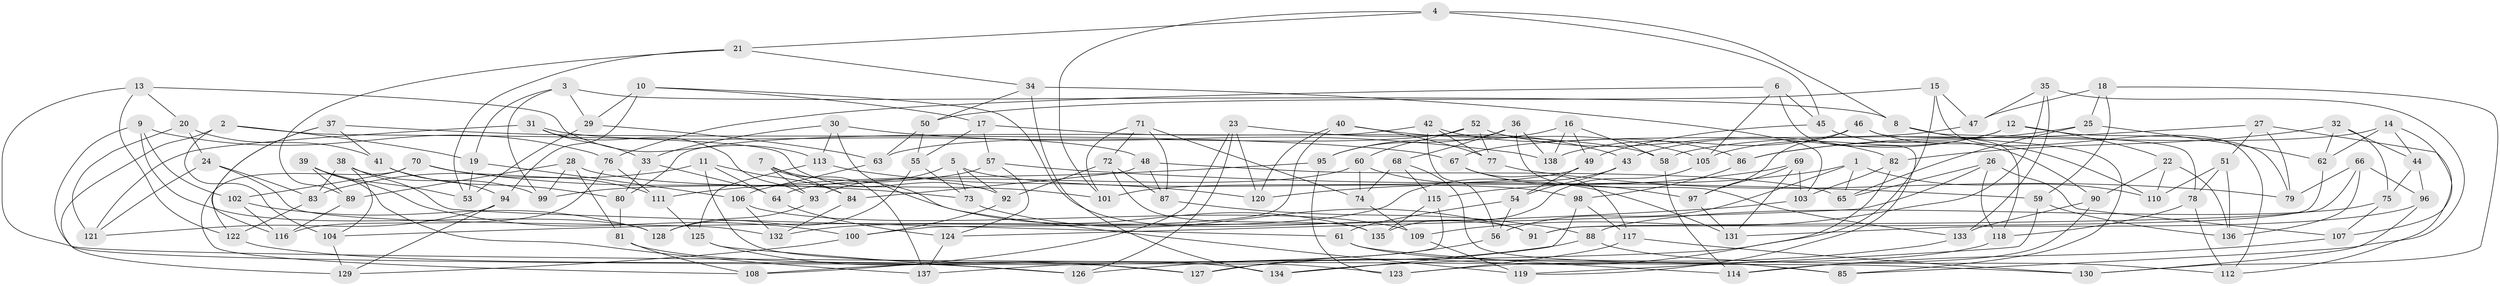 // Generated by graph-tools (version 1.1) at 2025/16/03/09/25 04:16:36]
// undirected, 138 vertices, 276 edges
graph export_dot {
graph [start="1"]
  node [color=gray90,style=filled];
  1;
  2;
  3;
  4;
  5;
  6;
  7;
  8;
  9;
  10;
  11;
  12;
  13;
  14;
  15;
  16;
  17;
  18;
  19;
  20;
  21;
  22;
  23;
  24;
  25;
  26;
  27;
  28;
  29;
  30;
  31;
  32;
  33;
  34;
  35;
  36;
  37;
  38;
  39;
  40;
  41;
  42;
  43;
  44;
  45;
  46;
  47;
  48;
  49;
  50;
  51;
  52;
  53;
  54;
  55;
  56;
  57;
  58;
  59;
  60;
  61;
  62;
  63;
  64;
  65;
  66;
  67;
  68;
  69;
  70;
  71;
  72;
  73;
  74;
  75;
  76;
  77;
  78;
  79;
  80;
  81;
  82;
  83;
  84;
  85;
  86;
  87;
  88;
  89;
  90;
  91;
  92;
  93;
  94;
  95;
  96;
  97;
  98;
  99;
  100;
  101;
  102;
  103;
  104;
  105;
  106;
  107;
  108;
  109;
  110;
  111;
  112;
  113;
  114;
  115;
  116;
  117;
  118;
  119;
  120;
  121;
  122;
  123;
  124;
  125;
  126;
  127;
  128;
  129;
  130;
  131;
  132;
  133;
  134;
  135;
  136;
  137;
  138;
  1 -- 56;
  1 -- 115;
  1 -- 110;
  1 -- 65;
  2 -- 129;
  2 -- 19;
  2 -- 104;
  2 -- 92;
  3 -- 8;
  3 -- 99;
  3 -- 29;
  3 -- 19;
  4 -- 8;
  4 -- 101;
  4 -- 21;
  4 -- 45;
  5 -- 93;
  5 -- 98;
  5 -- 73;
  5 -- 92;
  6 -- 76;
  6 -- 105;
  6 -- 45;
  6 -- 119;
  7 -- 137;
  7 -- 93;
  7 -- 135;
  7 -- 84;
  8 -- 78;
  8 -- 85;
  9 -- 76;
  9 -- 127;
  9 -- 102;
  9 -- 128;
  10 -- 29;
  10 -- 91;
  10 -- 94;
  10 -- 17;
  11 -- 64;
  11 -- 123;
  11 -- 83;
  11 -- 84;
  12 -- 105;
  12 -- 43;
  12 -- 22;
  12 -- 79;
  13 -- 20;
  13 -- 122;
  13 -- 130;
  13 -- 113;
  14 -- 62;
  14 -- 44;
  14 -- 107;
  14 -- 58;
  15 -- 108;
  15 -- 47;
  15 -- 112;
  15 -- 50;
  16 -- 95;
  16 -- 58;
  16 -- 138;
  16 -- 49;
  17 -- 57;
  17 -- 55;
  17 -- 58;
  18 -- 130;
  18 -- 25;
  18 -- 47;
  18 -- 59;
  19 -- 53;
  19 -- 106;
  20 -- 121;
  20 -- 24;
  20 -- 41;
  21 -- 89;
  21 -- 34;
  21 -- 53;
  22 -- 136;
  22 -- 90;
  22 -- 110;
  23 -- 43;
  23 -- 108;
  23 -- 126;
  23 -- 120;
  24 -- 121;
  24 -- 83;
  24 -- 132;
  25 -- 62;
  25 -- 65;
  25 -- 86;
  26 -- 107;
  26 -- 65;
  26 -- 124;
  26 -- 118;
  27 -- 79;
  27 -- 112;
  27 -- 51;
  27 -- 86;
  28 -- 89;
  28 -- 101;
  28 -- 81;
  28 -- 99;
  29 -- 53;
  29 -- 63;
  30 -- 138;
  30 -- 119;
  30 -- 113;
  30 -- 33;
  31 -- 48;
  31 -- 93;
  31 -- 33;
  31 -- 121;
  32 -- 75;
  32 -- 44;
  32 -- 62;
  32 -- 82;
  33 -- 64;
  33 -- 80;
  34 -- 103;
  34 -- 50;
  34 -- 134;
  35 -- 85;
  35 -- 47;
  35 -- 109;
  35 -- 133;
  36 -- 68;
  36 -- 138;
  36 -- 95;
  36 -- 133;
  37 -- 67;
  37 -- 122;
  37 -- 41;
  37 -- 116;
  38 -- 99;
  38 -- 104;
  38 -- 83;
  38 -- 61;
  39 -- 89;
  39 -- 137;
  39 -- 100;
  39 -- 53;
  40 -- 120;
  40 -- 100;
  40 -- 77;
  40 -- 105;
  41 -- 94;
  41 -- 80;
  42 -- 77;
  42 -- 86;
  42 -- 56;
  42 -- 80;
  43 -- 54;
  43 -- 132;
  44 -- 75;
  44 -- 96;
  45 -- 90;
  45 -- 49;
  46 -- 110;
  46 -- 97;
  46 -- 118;
  46 -- 138;
  47 -- 67;
  48 -- 87;
  48 -- 65;
  48 -- 84;
  49 -- 101;
  49 -- 54;
  50 -- 63;
  50 -- 55;
  51 -- 78;
  51 -- 110;
  51 -- 136;
  52 -- 82;
  52 -- 63;
  52 -- 60;
  52 -- 77;
  54 -- 56;
  54 -- 61;
  55 -- 128;
  55 -- 73;
  56 -- 127;
  57 -- 99;
  57 -- 124;
  57 -- 59;
  58 -- 114;
  59 -- 136;
  59 -- 119;
  60 -- 131;
  60 -- 64;
  60 -- 74;
  61 -- 85;
  61 -- 114;
  62 -- 91;
  63 -- 106;
  64 -- 124;
  66 -- 96;
  66 -- 79;
  66 -- 136;
  66 -- 91;
  67 -- 97;
  67 -- 117;
  68 -- 85;
  68 -- 74;
  68 -- 115;
  69 -- 131;
  69 -- 103;
  69 -- 97;
  69 -- 120;
  70 -- 102;
  70 -- 73;
  70 -- 108;
  70 -- 111;
  71 -- 87;
  71 -- 74;
  71 -- 101;
  71 -- 72;
  72 -- 87;
  72 -- 135;
  72 -- 92;
  73 -- 91;
  74 -- 109;
  75 -- 107;
  75 -- 88;
  76 -- 116;
  76 -- 111;
  77 -- 79;
  78 -- 112;
  78 -- 118;
  80 -- 81;
  81 -- 134;
  81 -- 108;
  82 -- 103;
  82 -- 127;
  83 -- 122;
  84 -- 132;
  86 -- 98;
  87 -- 88;
  88 -- 126;
  88 -- 112;
  89 -- 116;
  90 -- 133;
  90 -- 114;
  92 -- 100;
  93 -- 128;
  94 -- 129;
  94 -- 121;
  95 -- 111;
  95 -- 123;
  96 -- 130;
  96 -- 131;
  97 -- 131;
  98 -- 117;
  98 -- 134;
  100 -- 129;
  102 -- 116;
  102 -- 128;
  103 -- 104;
  104 -- 129;
  105 -- 135;
  106 -- 109;
  106 -- 132;
  107 -- 114;
  109 -- 119;
  111 -- 125;
  113 -- 120;
  113 -- 125;
  115 -- 137;
  115 -- 135;
  117 -- 123;
  117 -- 130;
  118 -- 123;
  122 -- 126;
  124 -- 137;
  125 -- 126;
  125 -- 127;
  133 -- 134;
}
